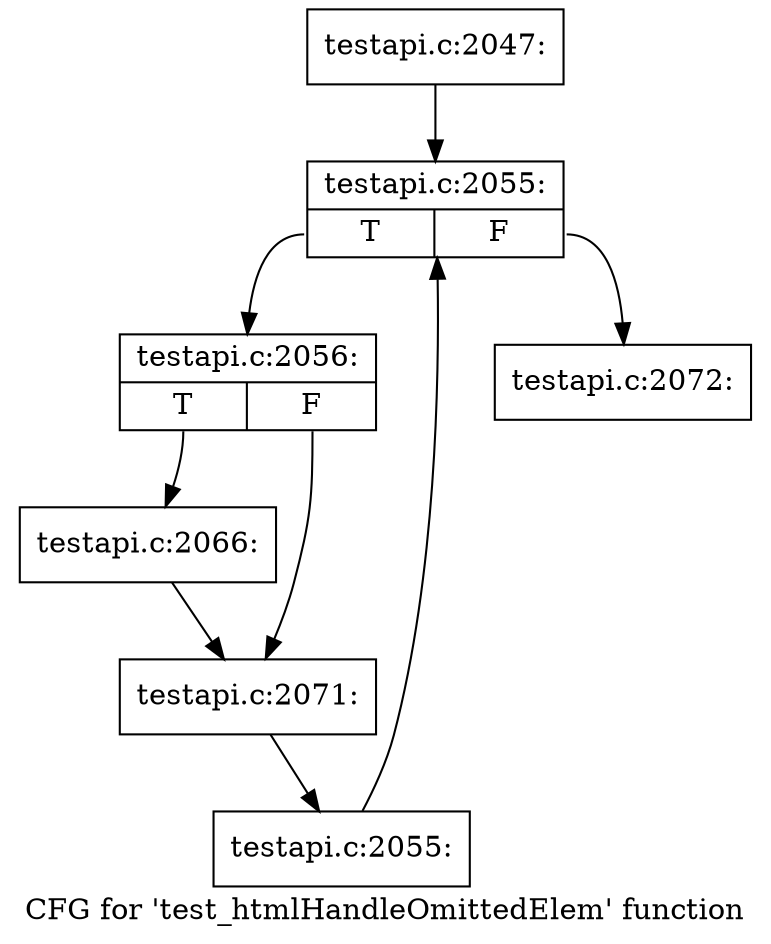 digraph "CFG for 'test_htmlHandleOmittedElem' function" {
	label="CFG for 'test_htmlHandleOmittedElem' function";

	Node0x4039af0 [shape=record,label="{testapi.c:2047:}"];
	Node0x4039af0 -> Node0x40b8f00;
	Node0x40b8f00 [shape=record,label="{testapi.c:2055:|{<s0>T|<s1>F}}"];
	Node0x40b8f00:s0 -> Node0x40b91a0;
	Node0x40b8f00:s1 -> Node0x40b8da0;
	Node0x40b91a0 [shape=record,label="{testapi.c:2056:|{<s0>T|<s1>F}}"];
	Node0x40b91a0:s0 -> Node0x40ba060;
	Node0x40b91a0:s1 -> Node0x40ba390;
	Node0x40ba060 [shape=record,label="{testapi.c:2066:}"];
	Node0x40ba060 -> Node0x40ba390;
	Node0x40ba390 [shape=record,label="{testapi.c:2071:}"];
	Node0x40ba390 -> Node0x40b9110;
	Node0x40b9110 [shape=record,label="{testapi.c:2055:}"];
	Node0x40b9110 -> Node0x40b8f00;
	Node0x40b8da0 [shape=record,label="{testapi.c:2072:}"];
}
